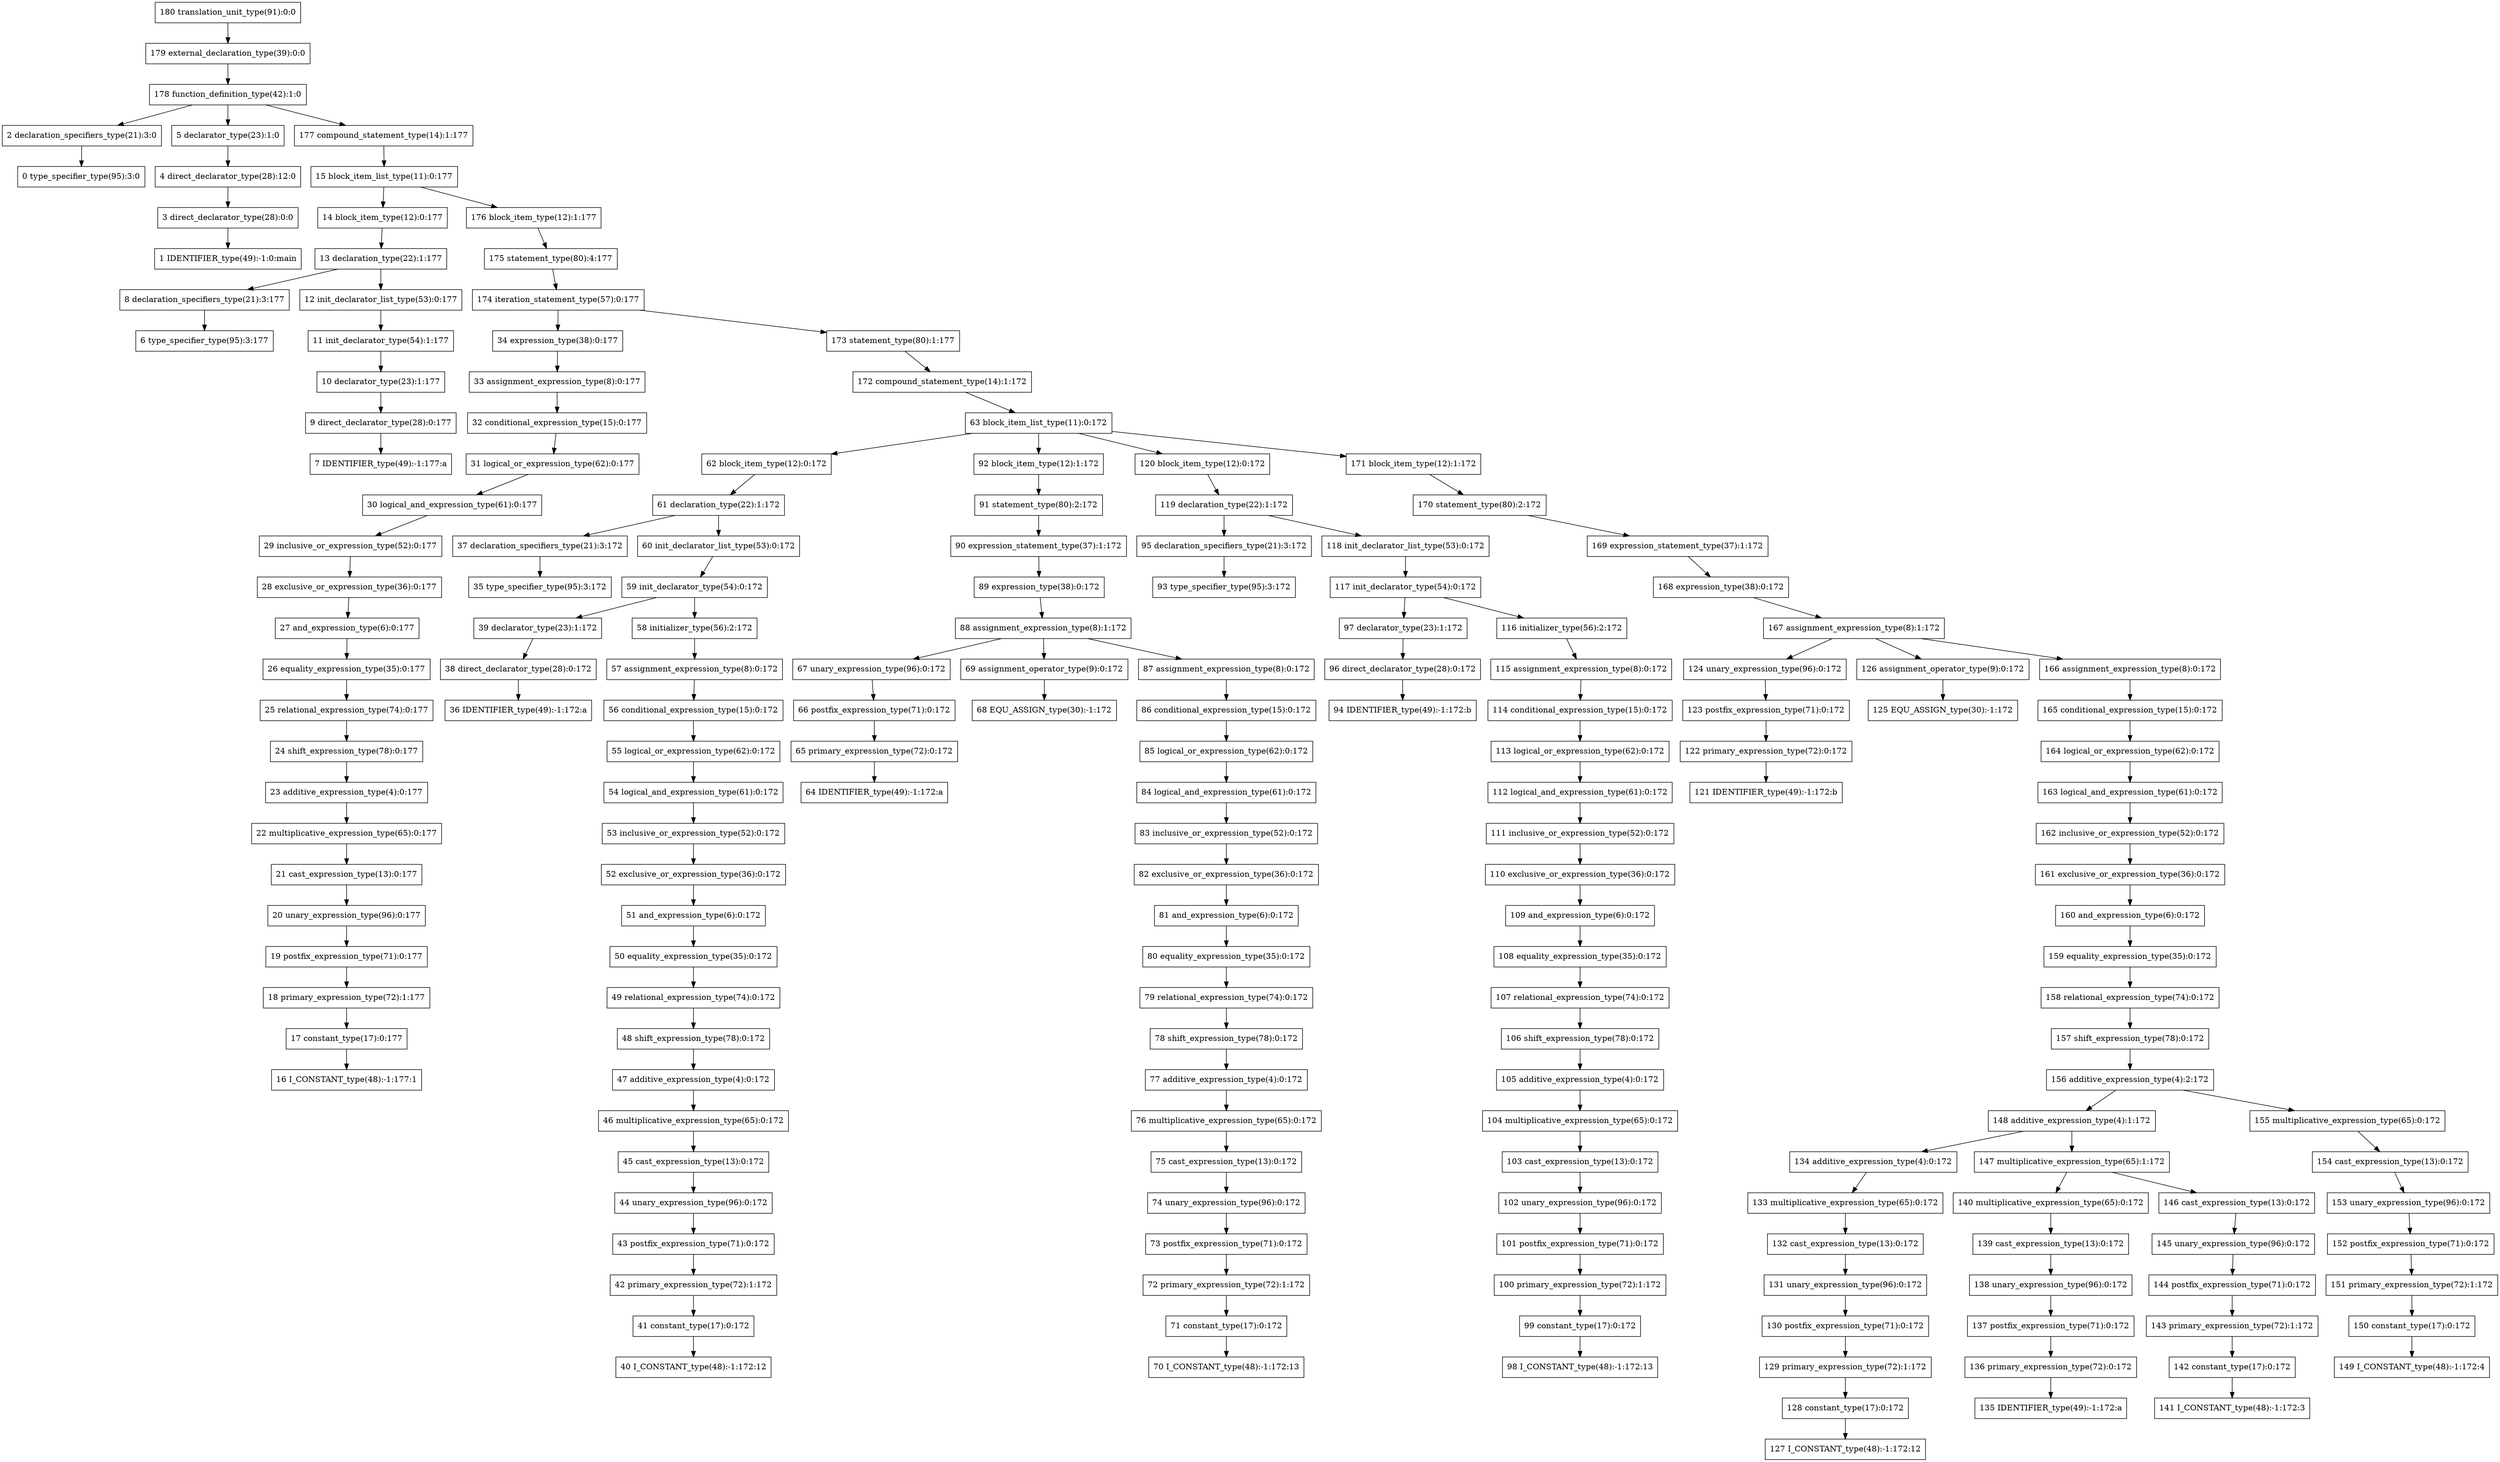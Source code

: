 digraph G{
180[shape=box, label="180 translation_unit_type(91):0:0"];
179[shape=box, label="179 external_declaration_type(39):0:0"];
180->179;
179[shape=box, label="179 external_declaration_type(39):0:0"];
178[shape=box, label="178 function_definition_type(42):1:0"];
179->178;
178[shape=box, label="178 function_definition_type(42):1:0"];
2[shape=box, label="2 declaration_specifiers_type(21):3:0"];
178->2;
2[shape=box, label="2 declaration_specifiers_type(21):3:0"];
0[shape=box, label="0 type_specifier_type(95):3:0"];
2->0;
0[shape=box, label="0 type_specifier_type(95):3:0"];
5[shape=box, label="5 declarator_type(23):1:0"];
178->5;
5[shape=box, label="5 declarator_type(23):1:0"];
4[shape=box, label="4 direct_declarator_type(28):12:0"];
5->4;
4[shape=box, label="4 direct_declarator_type(28):12:0"];
3[shape=box, label="3 direct_declarator_type(28):0:0"];
4->3;
3[shape=box, label="3 direct_declarator_type(28):0:0"];
1[shape=box, label="1 IDENTIFIER_type(49):-1:0:main"];
3->1;
1[shape=box, label="1 IDENTIFIER_type(49):-1:0:main"];
177[shape=box, label="177 compound_statement_type(14):1:177"];
178->177;
177[shape=box, label="177 compound_statement_type(14):1:177"];
15[shape=box, label="15 block_item_list_type(11):0:177"];
177->15;
15[shape=box, label="15 block_item_list_type(11):0:177"];
14[shape=box, label="14 block_item_type(12):0:177"];
15->14;
14[shape=box, label="14 block_item_type(12):0:177"];
13[shape=box, label="13 declaration_type(22):1:177"];
14->13;
13[shape=box, label="13 declaration_type(22):1:177"];
8[shape=box, label="8 declaration_specifiers_type(21):3:177"];
13->8;
8[shape=box, label="8 declaration_specifiers_type(21):3:177"];
6[shape=box, label="6 type_specifier_type(95):3:177"];
8->6;
6[shape=box, label="6 type_specifier_type(95):3:177"];
12[shape=box, label="12 init_declarator_list_type(53):0:177"];
13->12;
12[shape=box, label="12 init_declarator_list_type(53):0:177"];
11[shape=box, label="11 init_declarator_type(54):1:177"];
12->11;
11[shape=box, label="11 init_declarator_type(54):1:177"];
10[shape=box, label="10 declarator_type(23):1:177"];
11->10;
10[shape=box, label="10 declarator_type(23):1:177"];
9[shape=box, label="9 direct_declarator_type(28):0:177"];
10->9;
9[shape=box, label="9 direct_declarator_type(28):0:177"];
7[shape=box, label="7 IDENTIFIER_type(49):-1:177:a"];
9->7;
7[shape=box, label="7 IDENTIFIER_type(49):-1:177:a"];
176[shape=box, label="176 block_item_type(12):1:177"];
15->176;
176[shape=box, label="176 block_item_type(12):1:177"];
175[shape=box, label="175 statement_type(80):4:177"];
176->175;
175[shape=box, label="175 statement_type(80):4:177"];
174[shape=box, label="174 iteration_statement_type(57):0:177"];
175->174;
174[shape=box, label="174 iteration_statement_type(57):0:177"];
34[shape=box, label="34 expression_type(38):0:177"];
174->34;
34[shape=box, label="34 expression_type(38):0:177"];
33[shape=box, label="33 assignment_expression_type(8):0:177"];
34->33;
33[shape=box, label="33 assignment_expression_type(8):0:177"];
32[shape=box, label="32 conditional_expression_type(15):0:177"];
33->32;
32[shape=box, label="32 conditional_expression_type(15):0:177"];
31[shape=box, label="31 logical_or_expression_type(62):0:177"];
32->31;
31[shape=box, label="31 logical_or_expression_type(62):0:177"];
30[shape=box, label="30 logical_and_expression_type(61):0:177"];
31->30;
30[shape=box, label="30 logical_and_expression_type(61):0:177"];
29[shape=box, label="29 inclusive_or_expression_type(52):0:177"];
30->29;
29[shape=box, label="29 inclusive_or_expression_type(52):0:177"];
28[shape=box, label="28 exclusive_or_expression_type(36):0:177"];
29->28;
28[shape=box, label="28 exclusive_or_expression_type(36):0:177"];
27[shape=box, label="27 and_expression_type(6):0:177"];
28->27;
27[shape=box, label="27 and_expression_type(6):0:177"];
26[shape=box, label="26 equality_expression_type(35):0:177"];
27->26;
26[shape=box, label="26 equality_expression_type(35):0:177"];
25[shape=box, label="25 relational_expression_type(74):0:177"];
26->25;
25[shape=box, label="25 relational_expression_type(74):0:177"];
24[shape=box, label="24 shift_expression_type(78):0:177"];
25->24;
24[shape=box, label="24 shift_expression_type(78):0:177"];
23[shape=box, label="23 additive_expression_type(4):0:177"];
24->23;
23[shape=box, label="23 additive_expression_type(4):0:177"];
22[shape=box, label="22 multiplicative_expression_type(65):0:177"];
23->22;
22[shape=box, label="22 multiplicative_expression_type(65):0:177"];
21[shape=box, label="21 cast_expression_type(13):0:177"];
22->21;
21[shape=box, label="21 cast_expression_type(13):0:177"];
20[shape=box, label="20 unary_expression_type(96):0:177"];
21->20;
20[shape=box, label="20 unary_expression_type(96):0:177"];
19[shape=box, label="19 postfix_expression_type(71):0:177"];
20->19;
19[shape=box, label="19 postfix_expression_type(71):0:177"];
18[shape=box, label="18 primary_expression_type(72):1:177"];
19->18;
18[shape=box, label="18 primary_expression_type(72):1:177"];
17[shape=box, label="17 constant_type(17):0:177"];
18->17;
17[shape=box, label="17 constant_type(17):0:177"];
16[shape=box, label="16 I_CONSTANT_type(48):-1:177:1"];
17->16;
16[shape=box, label="16 I_CONSTANT_type(48):-1:177:1"];
173[shape=box, label="173 statement_type(80):1:177"];
174->173;
173[shape=box, label="173 statement_type(80):1:177"];
172[shape=box, label="172 compound_statement_type(14):1:172"];
173->172;
172[shape=box, label="172 compound_statement_type(14):1:172"];
63[shape=box, label="63 block_item_list_type(11):0:172"];
172->63;
63[shape=box, label="63 block_item_list_type(11):0:172"];
62[shape=box, label="62 block_item_type(12):0:172"];
63->62;
62[shape=box, label="62 block_item_type(12):0:172"];
61[shape=box, label="61 declaration_type(22):1:172"];
62->61;
61[shape=box, label="61 declaration_type(22):1:172"];
37[shape=box, label="37 declaration_specifiers_type(21):3:172"];
61->37;
37[shape=box, label="37 declaration_specifiers_type(21):3:172"];
35[shape=box, label="35 type_specifier_type(95):3:172"];
37->35;
35[shape=box, label="35 type_specifier_type(95):3:172"];
60[shape=box, label="60 init_declarator_list_type(53):0:172"];
61->60;
60[shape=box, label="60 init_declarator_list_type(53):0:172"];
59[shape=box, label="59 init_declarator_type(54):0:172"];
60->59;
59[shape=box, label="59 init_declarator_type(54):0:172"];
39[shape=box, label="39 declarator_type(23):1:172"];
59->39;
39[shape=box, label="39 declarator_type(23):1:172"];
38[shape=box, label="38 direct_declarator_type(28):0:172"];
39->38;
38[shape=box, label="38 direct_declarator_type(28):0:172"];
36[shape=box, label="36 IDENTIFIER_type(49):-1:172:a"];
38->36;
36[shape=box, label="36 IDENTIFIER_type(49):-1:172:a"];
58[shape=box, label="58 initializer_type(56):2:172"];
59->58;
58[shape=box, label="58 initializer_type(56):2:172"];
57[shape=box, label="57 assignment_expression_type(8):0:172"];
58->57;
57[shape=box, label="57 assignment_expression_type(8):0:172"];
56[shape=box, label="56 conditional_expression_type(15):0:172"];
57->56;
56[shape=box, label="56 conditional_expression_type(15):0:172"];
55[shape=box, label="55 logical_or_expression_type(62):0:172"];
56->55;
55[shape=box, label="55 logical_or_expression_type(62):0:172"];
54[shape=box, label="54 logical_and_expression_type(61):0:172"];
55->54;
54[shape=box, label="54 logical_and_expression_type(61):0:172"];
53[shape=box, label="53 inclusive_or_expression_type(52):0:172"];
54->53;
53[shape=box, label="53 inclusive_or_expression_type(52):0:172"];
52[shape=box, label="52 exclusive_or_expression_type(36):0:172"];
53->52;
52[shape=box, label="52 exclusive_or_expression_type(36):0:172"];
51[shape=box, label="51 and_expression_type(6):0:172"];
52->51;
51[shape=box, label="51 and_expression_type(6):0:172"];
50[shape=box, label="50 equality_expression_type(35):0:172"];
51->50;
50[shape=box, label="50 equality_expression_type(35):0:172"];
49[shape=box, label="49 relational_expression_type(74):0:172"];
50->49;
49[shape=box, label="49 relational_expression_type(74):0:172"];
48[shape=box, label="48 shift_expression_type(78):0:172"];
49->48;
48[shape=box, label="48 shift_expression_type(78):0:172"];
47[shape=box, label="47 additive_expression_type(4):0:172"];
48->47;
47[shape=box, label="47 additive_expression_type(4):0:172"];
46[shape=box, label="46 multiplicative_expression_type(65):0:172"];
47->46;
46[shape=box, label="46 multiplicative_expression_type(65):0:172"];
45[shape=box, label="45 cast_expression_type(13):0:172"];
46->45;
45[shape=box, label="45 cast_expression_type(13):0:172"];
44[shape=box, label="44 unary_expression_type(96):0:172"];
45->44;
44[shape=box, label="44 unary_expression_type(96):0:172"];
43[shape=box, label="43 postfix_expression_type(71):0:172"];
44->43;
43[shape=box, label="43 postfix_expression_type(71):0:172"];
42[shape=box, label="42 primary_expression_type(72):1:172"];
43->42;
42[shape=box, label="42 primary_expression_type(72):1:172"];
41[shape=box, label="41 constant_type(17):0:172"];
42->41;
41[shape=box, label="41 constant_type(17):0:172"];
40[shape=box, label="40 I_CONSTANT_type(48):-1:172:12"];
41->40;
40[shape=box, label="40 I_CONSTANT_type(48):-1:172:12"];
92[shape=box, label="92 block_item_type(12):1:172"];
63->92;
92[shape=box, label="92 block_item_type(12):1:172"];
91[shape=box, label="91 statement_type(80):2:172"];
92->91;
91[shape=box, label="91 statement_type(80):2:172"];
90[shape=box, label="90 expression_statement_type(37):1:172"];
91->90;
90[shape=box, label="90 expression_statement_type(37):1:172"];
89[shape=box, label="89 expression_type(38):0:172"];
90->89;
89[shape=box, label="89 expression_type(38):0:172"];
88[shape=box, label="88 assignment_expression_type(8):1:172"];
89->88;
88[shape=box, label="88 assignment_expression_type(8):1:172"];
67[shape=box, label="67 unary_expression_type(96):0:172"];
88->67;
67[shape=box, label="67 unary_expression_type(96):0:172"];
66[shape=box, label="66 postfix_expression_type(71):0:172"];
67->66;
66[shape=box, label="66 postfix_expression_type(71):0:172"];
65[shape=box, label="65 primary_expression_type(72):0:172"];
66->65;
65[shape=box, label="65 primary_expression_type(72):0:172"];
64[shape=box, label="64 IDENTIFIER_type(49):-1:172:a"];
65->64;
64[shape=box, label="64 IDENTIFIER_type(49):-1:172:a"];
69[shape=box, label="69 assignment_operator_type(9):0:172"];
88->69;
69[shape=box, label="69 assignment_operator_type(9):0:172"];
68[shape=box, label="68 EQU_ASSIGN_type(30):-1:172"];
69->68;
68[shape=box, label="68 EQU_ASSIGN_type(30):-1:172"];
87[shape=box, label="87 assignment_expression_type(8):0:172"];
88->87;
87[shape=box, label="87 assignment_expression_type(8):0:172"];
86[shape=box, label="86 conditional_expression_type(15):0:172"];
87->86;
86[shape=box, label="86 conditional_expression_type(15):0:172"];
85[shape=box, label="85 logical_or_expression_type(62):0:172"];
86->85;
85[shape=box, label="85 logical_or_expression_type(62):0:172"];
84[shape=box, label="84 logical_and_expression_type(61):0:172"];
85->84;
84[shape=box, label="84 logical_and_expression_type(61):0:172"];
83[shape=box, label="83 inclusive_or_expression_type(52):0:172"];
84->83;
83[shape=box, label="83 inclusive_or_expression_type(52):0:172"];
82[shape=box, label="82 exclusive_or_expression_type(36):0:172"];
83->82;
82[shape=box, label="82 exclusive_or_expression_type(36):0:172"];
81[shape=box, label="81 and_expression_type(6):0:172"];
82->81;
81[shape=box, label="81 and_expression_type(6):0:172"];
80[shape=box, label="80 equality_expression_type(35):0:172"];
81->80;
80[shape=box, label="80 equality_expression_type(35):0:172"];
79[shape=box, label="79 relational_expression_type(74):0:172"];
80->79;
79[shape=box, label="79 relational_expression_type(74):0:172"];
78[shape=box, label="78 shift_expression_type(78):0:172"];
79->78;
78[shape=box, label="78 shift_expression_type(78):0:172"];
77[shape=box, label="77 additive_expression_type(4):0:172"];
78->77;
77[shape=box, label="77 additive_expression_type(4):0:172"];
76[shape=box, label="76 multiplicative_expression_type(65):0:172"];
77->76;
76[shape=box, label="76 multiplicative_expression_type(65):0:172"];
75[shape=box, label="75 cast_expression_type(13):0:172"];
76->75;
75[shape=box, label="75 cast_expression_type(13):0:172"];
74[shape=box, label="74 unary_expression_type(96):0:172"];
75->74;
74[shape=box, label="74 unary_expression_type(96):0:172"];
73[shape=box, label="73 postfix_expression_type(71):0:172"];
74->73;
73[shape=box, label="73 postfix_expression_type(71):0:172"];
72[shape=box, label="72 primary_expression_type(72):1:172"];
73->72;
72[shape=box, label="72 primary_expression_type(72):1:172"];
71[shape=box, label="71 constant_type(17):0:172"];
72->71;
71[shape=box, label="71 constant_type(17):0:172"];
70[shape=box, label="70 I_CONSTANT_type(48):-1:172:13"];
71->70;
70[shape=box, label="70 I_CONSTANT_type(48):-1:172:13"];
120[shape=box, label="120 block_item_type(12):0:172"];
63->120;
120[shape=box, label="120 block_item_type(12):0:172"];
119[shape=box, label="119 declaration_type(22):1:172"];
120->119;
119[shape=box, label="119 declaration_type(22):1:172"];
95[shape=box, label="95 declaration_specifiers_type(21):3:172"];
119->95;
95[shape=box, label="95 declaration_specifiers_type(21):3:172"];
93[shape=box, label="93 type_specifier_type(95):3:172"];
95->93;
93[shape=box, label="93 type_specifier_type(95):3:172"];
118[shape=box, label="118 init_declarator_list_type(53):0:172"];
119->118;
118[shape=box, label="118 init_declarator_list_type(53):0:172"];
117[shape=box, label="117 init_declarator_type(54):0:172"];
118->117;
117[shape=box, label="117 init_declarator_type(54):0:172"];
97[shape=box, label="97 declarator_type(23):1:172"];
117->97;
97[shape=box, label="97 declarator_type(23):1:172"];
96[shape=box, label="96 direct_declarator_type(28):0:172"];
97->96;
96[shape=box, label="96 direct_declarator_type(28):0:172"];
94[shape=box, label="94 IDENTIFIER_type(49):-1:172:b"];
96->94;
94[shape=box, label="94 IDENTIFIER_type(49):-1:172:b"];
116[shape=box, label="116 initializer_type(56):2:172"];
117->116;
116[shape=box, label="116 initializer_type(56):2:172"];
115[shape=box, label="115 assignment_expression_type(8):0:172"];
116->115;
115[shape=box, label="115 assignment_expression_type(8):0:172"];
114[shape=box, label="114 conditional_expression_type(15):0:172"];
115->114;
114[shape=box, label="114 conditional_expression_type(15):0:172"];
113[shape=box, label="113 logical_or_expression_type(62):0:172"];
114->113;
113[shape=box, label="113 logical_or_expression_type(62):0:172"];
112[shape=box, label="112 logical_and_expression_type(61):0:172"];
113->112;
112[shape=box, label="112 logical_and_expression_type(61):0:172"];
111[shape=box, label="111 inclusive_or_expression_type(52):0:172"];
112->111;
111[shape=box, label="111 inclusive_or_expression_type(52):0:172"];
110[shape=box, label="110 exclusive_or_expression_type(36):0:172"];
111->110;
110[shape=box, label="110 exclusive_or_expression_type(36):0:172"];
109[shape=box, label="109 and_expression_type(6):0:172"];
110->109;
109[shape=box, label="109 and_expression_type(6):0:172"];
108[shape=box, label="108 equality_expression_type(35):0:172"];
109->108;
108[shape=box, label="108 equality_expression_type(35):0:172"];
107[shape=box, label="107 relational_expression_type(74):0:172"];
108->107;
107[shape=box, label="107 relational_expression_type(74):0:172"];
106[shape=box, label="106 shift_expression_type(78):0:172"];
107->106;
106[shape=box, label="106 shift_expression_type(78):0:172"];
105[shape=box, label="105 additive_expression_type(4):0:172"];
106->105;
105[shape=box, label="105 additive_expression_type(4):0:172"];
104[shape=box, label="104 multiplicative_expression_type(65):0:172"];
105->104;
104[shape=box, label="104 multiplicative_expression_type(65):0:172"];
103[shape=box, label="103 cast_expression_type(13):0:172"];
104->103;
103[shape=box, label="103 cast_expression_type(13):0:172"];
102[shape=box, label="102 unary_expression_type(96):0:172"];
103->102;
102[shape=box, label="102 unary_expression_type(96):0:172"];
101[shape=box, label="101 postfix_expression_type(71):0:172"];
102->101;
101[shape=box, label="101 postfix_expression_type(71):0:172"];
100[shape=box, label="100 primary_expression_type(72):1:172"];
101->100;
100[shape=box, label="100 primary_expression_type(72):1:172"];
99[shape=box, label="99 constant_type(17):0:172"];
100->99;
99[shape=box, label="99 constant_type(17):0:172"];
98[shape=box, label="98 I_CONSTANT_type(48):-1:172:13"];
99->98;
98[shape=box, label="98 I_CONSTANT_type(48):-1:172:13"];
171[shape=box, label="171 block_item_type(12):1:172"];
63->171;
171[shape=box, label="171 block_item_type(12):1:172"];
170[shape=box, label="170 statement_type(80):2:172"];
171->170;
170[shape=box, label="170 statement_type(80):2:172"];
169[shape=box, label="169 expression_statement_type(37):1:172"];
170->169;
169[shape=box, label="169 expression_statement_type(37):1:172"];
168[shape=box, label="168 expression_type(38):0:172"];
169->168;
168[shape=box, label="168 expression_type(38):0:172"];
167[shape=box, label="167 assignment_expression_type(8):1:172"];
168->167;
167[shape=box, label="167 assignment_expression_type(8):1:172"];
124[shape=box, label="124 unary_expression_type(96):0:172"];
167->124;
124[shape=box, label="124 unary_expression_type(96):0:172"];
123[shape=box, label="123 postfix_expression_type(71):0:172"];
124->123;
123[shape=box, label="123 postfix_expression_type(71):0:172"];
122[shape=box, label="122 primary_expression_type(72):0:172"];
123->122;
122[shape=box, label="122 primary_expression_type(72):0:172"];
121[shape=box, label="121 IDENTIFIER_type(49):-1:172:b"];
122->121;
121[shape=box, label="121 IDENTIFIER_type(49):-1:172:b"];
126[shape=box, label="126 assignment_operator_type(9):0:172"];
167->126;
126[shape=box, label="126 assignment_operator_type(9):0:172"];
125[shape=box, label="125 EQU_ASSIGN_type(30):-1:172"];
126->125;
125[shape=box, label="125 EQU_ASSIGN_type(30):-1:172"];
166[shape=box, label="166 assignment_expression_type(8):0:172"];
167->166;
166[shape=box, label="166 assignment_expression_type(8):0:172"];
165[shape=box, label="165 conditional_expression_type(15):0:172"];
166->165;
165[shape=box, label="165 conditional_expression_type(15):0:172"];
164[shape=box, label="164 logical_or_expression_type(62):0:172"];
165->164;
164[shape=box, label="164 logical_or_expression_type(62):0:172"];
163[shape=box, label="163 logical_and_expression_type(61):0:172"];
164->163;
163[shape=box, label="163 logical_and_expression_type(61):0:172"];
162[shape=box, label="162 inclusive_or_expression_type(52):0:172"];
163->162;
162[shape=box, label="162 inclusive_or_expression_type(52):0:172"];
161[shape=box, label="161 exclusive_or_expression_type(36):0:172"];
162->161;
161[shape=box, label="161 exclusive_or_expression_type(36):0:172"];
160[shape=box, label="160 and_expression_type(6):0:172"];
161->160;
160[shape=box, label="160 and_expression_type(6):0:172"];
159[shape=box, label="159 equality_expression_type(35):0:172"];
160->159;
159[shape=box, label="159 equality_expression_type(35):0:172"];
158[shape=box, label="158 relational_expression_type(74):0:172"];
159->158;
158[shape=box, label="158 relational_expression_type(74):0:172"];
157[shape=box, label="157 shift_expression_type(78):0:172"];
158->157;
157[shape=box, label="157 shift_expression_type(78):0:172"];
156[shape=box, label="156 additive_expression_type(4):2:172"];
157->156;
156[shape=box, label="156 additive_expression_type(4):2:172"];
148[shape=box, label="148 additive_expression_type(4):1:172"];
156->148;
148[shape=box, label="148 additive_expression_type(4):1:172"];
134[shape=box, label="134 additive_expression_type(4):0:172"];
148->134;
134[shape=box, label="134 additive_expression_type(4):0:172"];
133[shape=box, label="133 multiplicative_expression_type(65):0:172"];
134->133;
133[shape=box, label="133 multiplicative_expression_type(65):0:172"];
132[shape=box, label="132 cast_expression_type(13):0:172"];
133->132;
132[shape=box, label="132 cast_expression_type(13):0:172"];
131[shape=box, label="131 unary_expression_type(96):0:172"];
132->131;
131[shape=box, label="131 unary_expression_type(96):0:172"];
130[shape=box, label="130 postfix_expression_type(71):0:172"];
131->130;
130[shape=box, label="130 postfix_expression_type(71):0:172"];
129[shape=box, label="129 primary_expression_type(72):1:172"];
130->129;
129[shape=box, label="129 primary_expression_type(72):1:172"];
128[shape=box, label="128 constant_type(17):0:172"];
129->128;
128[shape=box, label="128 constant_type(17):0:172"];
127[shape=box, label="127 I_CONSTANT_type(48):-1:172:12"];
128->127;
127[shape=box, label="127 I_CONSTANT_type(48):-1:172:12"];
147[shape=box, label="147 multiplicative_expression_type(65):1:172"];
148->147;
147[shape=box, label="147 multiplicative_expression_type(65):1:172"];
140[shape=box, label="140 multiplicative_expression_type(65):0:172"];
147->140;
140[shape=box, label="140 multiplicative_expression_type(65):0:172"];
139[shape=box, label="139 cast_expression_type(13):0:172"];
140->139;
139[shape=box, label="139 cast_expression_type(13):0:172"];
138[shape=box, label="138 unary_expression_type(96):0:172"];
139->138;
138[shape=box, label="138 unary_expression_type(96):0:172"];
137[shape=box, label="137 postfix_expression_type(71):0:172"];
138->137;
137[shape=box, label="137 postfix_expression_type(71):0:172"];
136[shape=box, label="136 primary_expression_type(72):0:172"];
137->136;
136[shape=box, label="136 primary_expression_type(72):0:172"];
135[shape=box, label="135 IDENTIFIER_type(49):-1:172:a"];
136->135;
135[shape=box, label="135 IDENTIFIER_type(49):-1:172:a"];
146[shape=box, label="146 cast_expression_type(13):0:172"];
147->146;
146[shape=box, label="146 cast_expression_type(13):0:172"];
145[shape=box, label="145 unary_expression_type(96):0:172"];
146->145;
145[shape=box, label="145 unary_expression_type(96):0:172"];
144[shape=box, label="144 postfix_expression_type(71):0:172"];
145->144;
144[shape=box, label="144 postfix_expression_type(71):0:172"];
143[shape=box, label="143 primary_expression_type(72):1:172"];
144->143;
143[shape=box, label="143 primary_expression_type(72):1:172"];
142[shape=box, label="142 constant_type(17):0:172"];
143->142;
142[shape=box, label="142 constant_type(17):0:172"];
141[shape=box, label="141 I_CONSTANT_type(48):-1:172:3"];
142->141;
141[shape=box, label="141 I_CONSTANT_type(48):-1:172:3"];
155[shape=box, label="155 multiplicative_expression_type(65):0:172"];
156->155;
155[shape=box, label="155 multiplicative_expression_type(65):0:172"];
154[shape=box, label="154 cast_expression_type(13):0:172"];
155->154;
154[shape=box, label="154 cast_expression_type(13):0:172"];
153[shape=box, label="153 unary_expression_type(96):0:172"];
154->153;
153[shape=box, label="153 unary_expression_type(96):0:172"];
152[shape=box, label="152 postfix_expression_type(71):0:172"];
153->152;
152[shape=box, label="152 postfix_expression_type(71):0:172"];
151[shape=box, label="151 primary_expression_type(72):1:172"];
152->151;
151[shape=box, label="151 primary_expression_type(72):1:172"];
150[shape=box, label="150 constant_type(17):0:172"];
151->150;
150[shape=box, label="150 constant_type(17):0:172"];
149[shape=box, label="149 I_CONSTANT_type(48):-1:172:4"];
150->149;
149[shape=box, label="149 I_CONSTANT_type(48):-1:172:4"];
}
